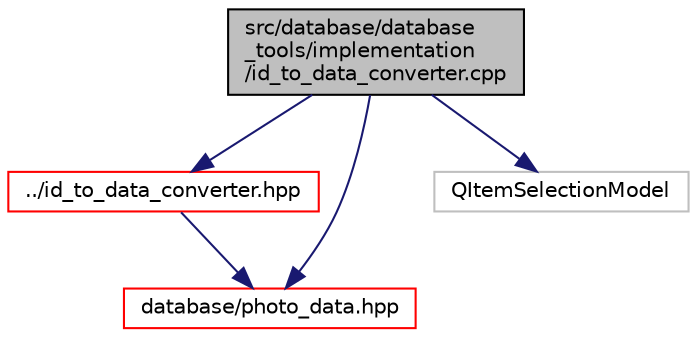 digraph "src/database/database_tools/implementation/id_to_data_converter.cpp"
{
 // LATEX_PDF_SIZE
  edge [fontname="Helvetica",fontsize="10",labelfontname="Helvetica",labelfontsize="10"];
  node [fontname="Helvetica",fontsize="10",shape=record];
  Node1 [label="src/database/database\l_tools/implementation\l/id_to_data_converter.cpp",height=0.2,width=0.4,color="black", fillcolor="grey75", style="filled", fontcolor="black",tooltip=" "];
  Node1 -> Node2 [color="midnightblue",fontsize="10",style="solid",fontname="Helvetica"];
  Node2 [label="../id_to_data_converter.hpp",height=0.2,width=0.4,color="red", fillcolor="white", style="filled",URL="$id__to__data__converter_8hpp.html",tooltip=" "];
  Node2 -> Node10 [color="midnightblue",fontsize="10",style="solid",fontname="Helvetica"];
  Node10 [label="database/photo_data.hpp",height=0.2,width=0.4,color="red", fillcolor="white", style="filled",URL="$photo__data_8hpp.html",tooltip=" "];
  Node1 -> Node49 [color="midnightblue",fontsize="10",style="solid",fontname="Helvetica"];
  Node49 [label="QItemSelectionModel",height=0.2,width=0.4,color="grey75", fillcolor="white", style="filled",tooltip=" "];
  Node1 -> Node10 [color="midnightblue",fontsize="10",style="solid",fontname="Helvetica"];
}
